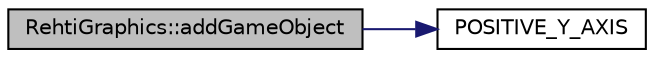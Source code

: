 digraph "RehtiGraphics::addGameObject"
{
 // LATEX_PDF_SIZE
  edge [fontname="Helvetica",fontsize="10",labelfontname="Helvetica",labelfontsize="10"];
  node [fontname="Helvetica",fontsize="10",shape=record];
  rankdir="LR";
  Node1 [label="RehtiGraphics::addGameObject",height=0.2,width=0.4,color="black", fillcolor="grey75", style="filled", fontcolor="black",tooltip="Adds a game object with the given id to the graphics backend. Also creates a bounding box for the obj..."];
  Node1 -> Node2 [color="midnightblue",fontsize="10",style="solid",fontname="Helvetica"];
  Node2 [label="POSITIVE_Y_AXIS",height=0.2,width=0.4,color="black", fillcolor="white", style="filled",URL="$Camera_8hpp.html#ab03bb87e5fba3bc2067ea684738a2748",tooltip=" "];
}

